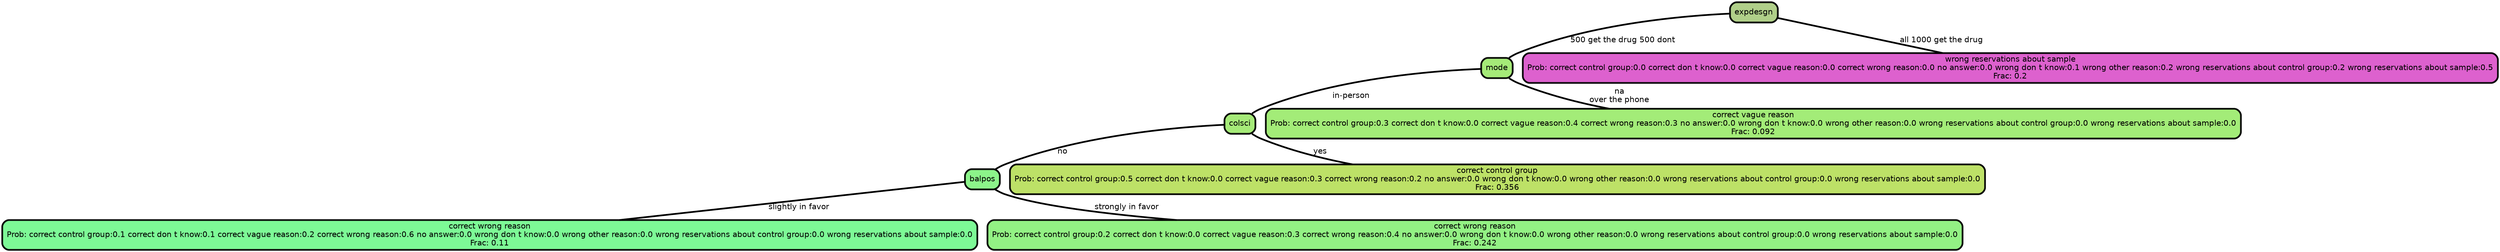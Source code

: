 graph Tree {
node [shape=box, style="filled, rounded",color="black",penwidth="3",fontcolor="black",                 fontname=helvetica] ;
graph [ranksep="0 equally", splines=straight,                 bgcolor=transparent, dpi=200] ;
edge [fontname=helvetica, color=black] ;
0 [label="correct wrong reason
Prob: correct control group:0.1 correct don t know:0.1 correct vague reason:0.2 correct wrong reason:0.6 no answer:0.0 wrong don t know:0.0 wrong other reason:0.0 wrong reservations about control group:0.0 wrong reservations about sample:0.0
Frac: 0.11", fillcolor="#7df996"] ;
1 [label="balpos", fillcolor="#8cf48a"] ;
2 [label="correct wrong reason
Prob: correct control group:0.2 correct don t know:0.0 correct vague reason:0.3 correct wrong reason:0.4 no answer:0.0 wrong don t know:0.0 wrong other reason:0.0 wrong reservations about control group:0.0 wrong reservations about sample:0.0
Frac: 0.242", fillcolor="#93f184"] ;
3 [label="colsci", fillcolor="#a5ea78"] ;
4 [label="correct control group
Prob: correct control group:0.5 correct don t know:0.0 correct vague reason:0.3 correct wrong reason:0.2 no answer:0.0 wrong don t know:0.0 wrong other reason:0.0 wrong reservations about control group:0.0 wrong reservations about sample:0.0
Frac: 0.356", fillcolor="#bde167"] ;
5 [label="mode", fillcolor="#a5ea78"] ;
6 [label="correct vague reason
Prob: correct control group:0.3 correct don t know:0.0 correct vague reason:0.4 correct wrong reason:0.3 no answer:0.0 wrong don t know:0.0 wrong other reason:0.0 wrong reservations about control group:0.0 wrong reservations about sample:0.0
Frac: 0.092", fillcolor="#a3ec78"] ;
7 [label="expdesgn", fillcolor="#b0cf89"] ;
8 [label="wrong reservations about sample
Prob: correct control group:0.0 correct don t know:0.0 correct vague reason:0.0 correct wrong reason:0.0 no answer:0.0 wrong don t know:0.1 wrong other reason:0.2 wrong reservations about control group:0.2 wrong reservations about sample:0.5
Frac: 0.2", fillcolor="#dd61ce"] ;
1 -- 0 [label=" slightly in favor",penwidth=3] ;
1 -- 2 [label=" strongly in favor",penwidth=3] ;
3 -- 1 [label=" no",penwidth=3] ;
3 -- 4 [label=" yes",penwidth=3] ;
5 -- 3 [label=" in-person",penwidth=3] ;
5 -- 6 [label=" na\n over the phone",penwidth=3] ;
7 -- 5 [label=" 500 get the drug 500 dont",penwidth=3] ;
7 -- 8 [label=" all 1000 get the drug",penwidth=3] ;
{rank = same;}}